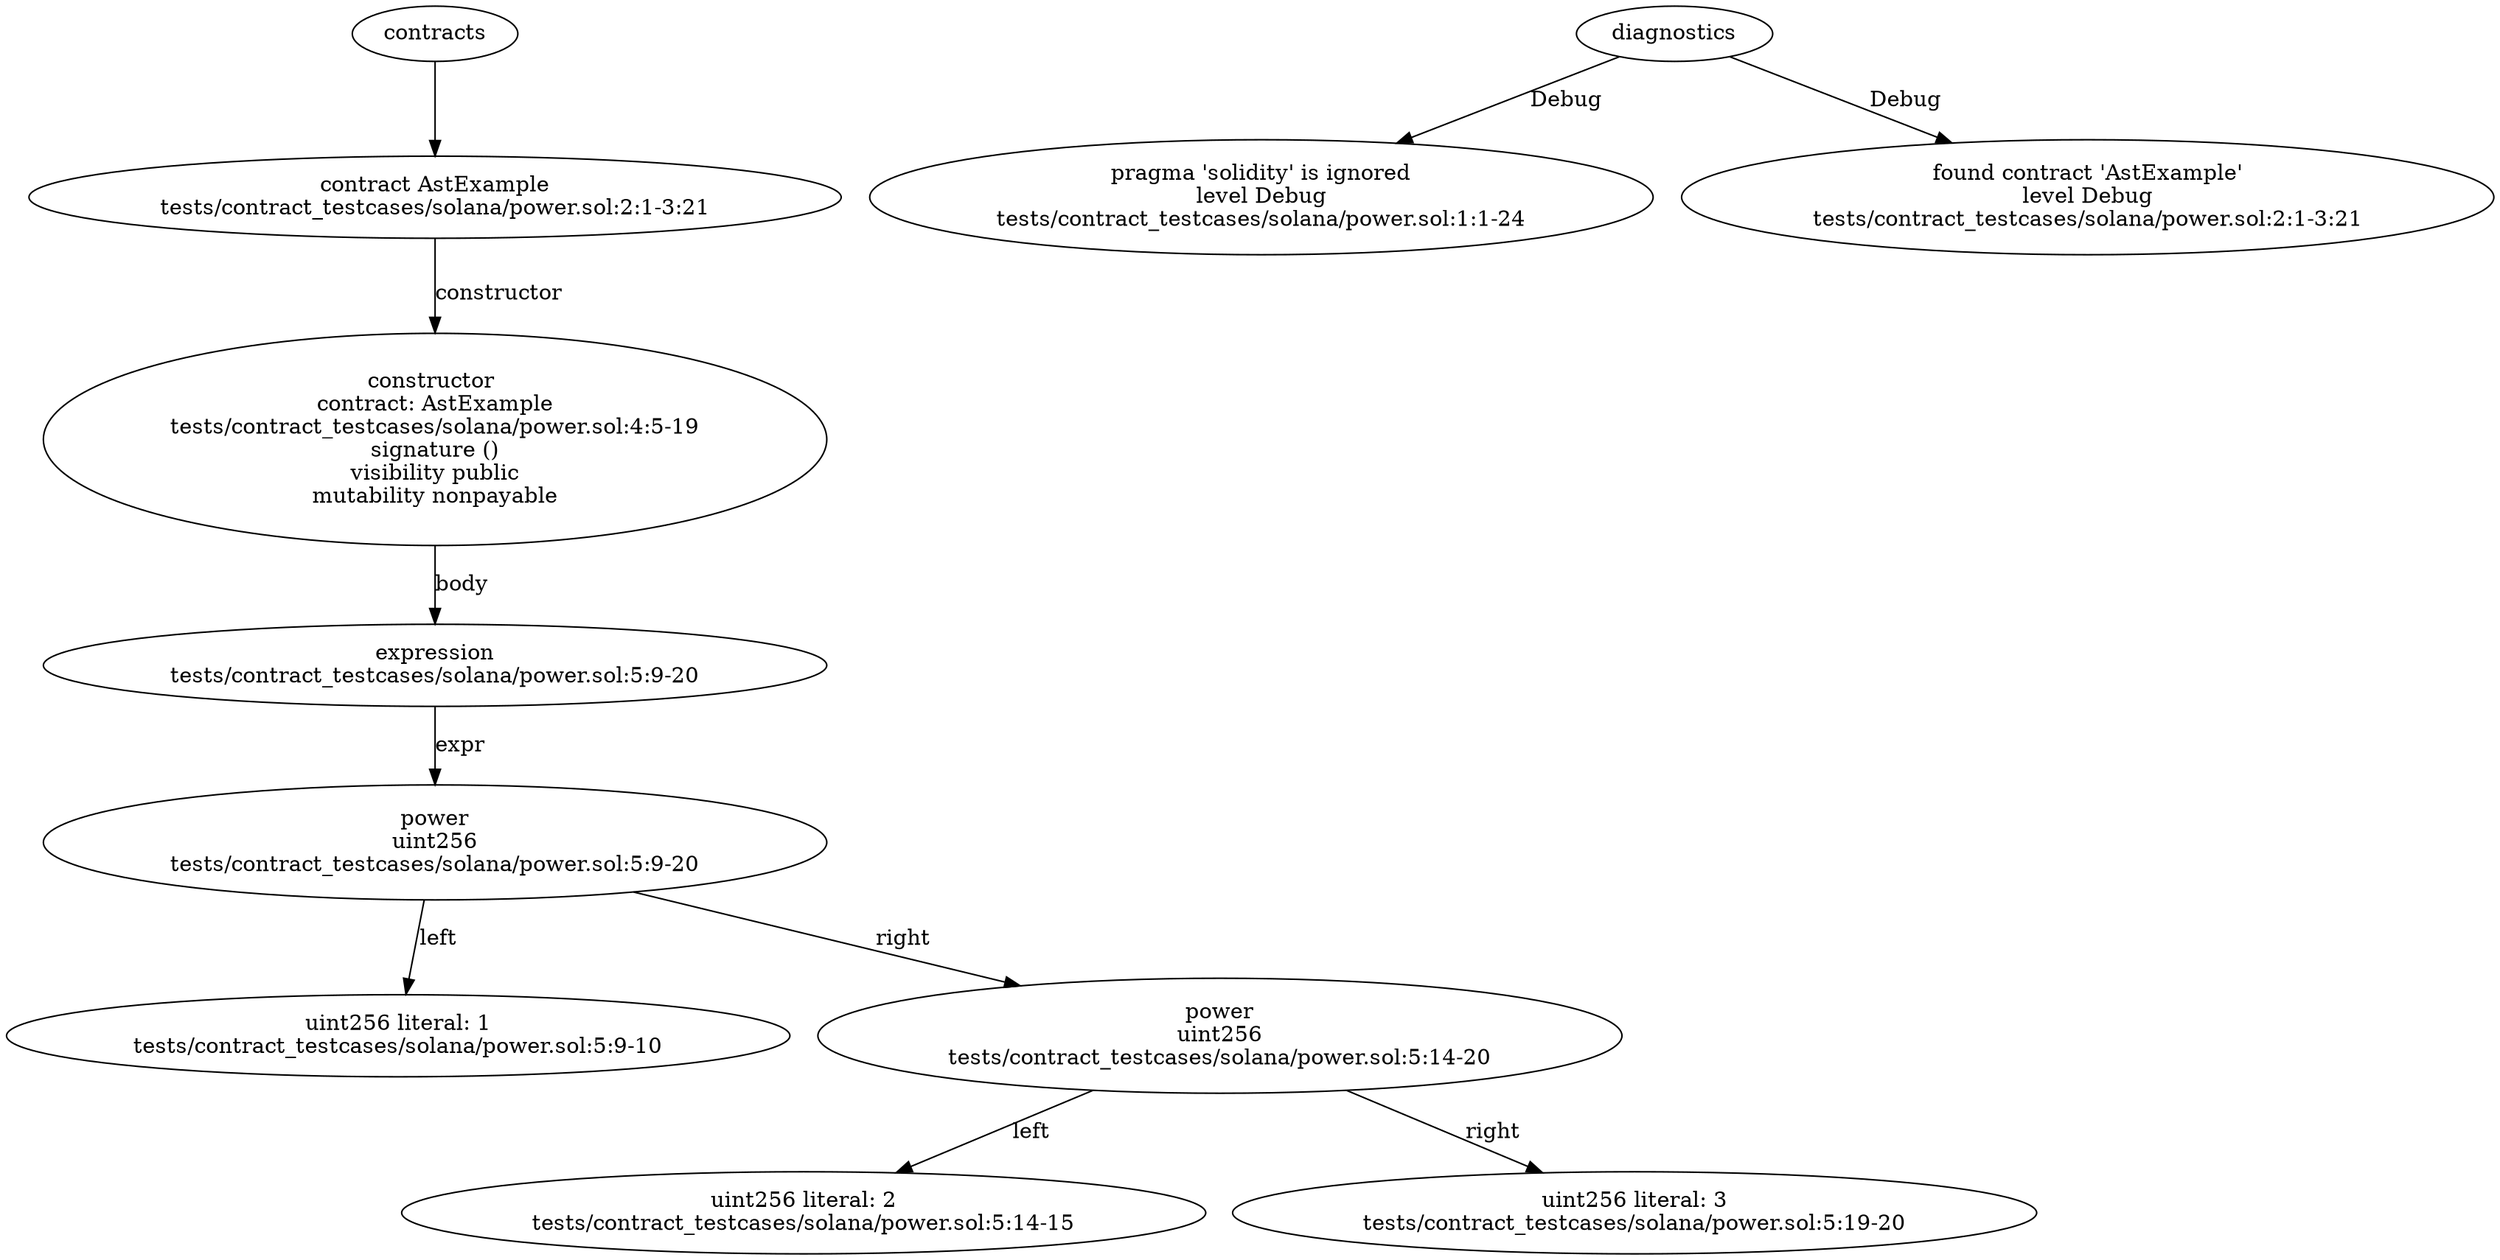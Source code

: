 strict digraph "tests/contract_testcases/solana/power.sol" {
	contract [label="contract AstExample\ntests/contract_testcases/solana/power.sol:2:1-3:21"]
	node_3 [label="constructor \ncontract: AstExample\ntests/contract_testcases/solana/power.sol:4:5-19\nsignature ()\nvisibility public\nmutability nonpayable"]
	expr [label="expression\ntests/contract_testcases/solana/power.sol:5:9-20"]
	power [label="power\nuint256\ntests/contract_testcases/solana/power.sol:5:9-20"]
	number_literal [label="uint256 literal: 1\ntests/contract_testcases/solana/power.sol:5:9-10"]
	power_7 [label="power\nuint256\ntests/contract_testcases/solana/power.sol:5:14-20"]
	number_literal_8 [label="uint256 literal: 2\ntests/contract_testcases/solana/power.sol:5:14-15"]
	number_literal_9 [label="uint256 literal: 3\ntests/contract_testcases/solana/power.sol:5:19-20"]
	diagnostic [label="pragma 'solidity' is ignored\nlevel Debug\ntests/contract_testcases/solana/power.sol:1:1-24"]
	diagnostic_12 [label="found contract 'AstExample'\nlevel Debug\ntests/contract_testcases/solana/power.sol:2:1-3:21"]
	contracts -> contract
	contract -> node_3 [label="constructor"]
	node_3 -> expr [label="body"]
	expr -> power [label="expr"]
	power -> number_literal [label="left"]
	power -> power_7 [label="right"]
	power_7 -> number_literal_8 [label="left"]
	power_7 -> number_literal_9 [label="right"]
	diagnostics -> diagnostic [label="Debug"]
	diagnostics -> diagnostic_12 [label="Debug"]
}
